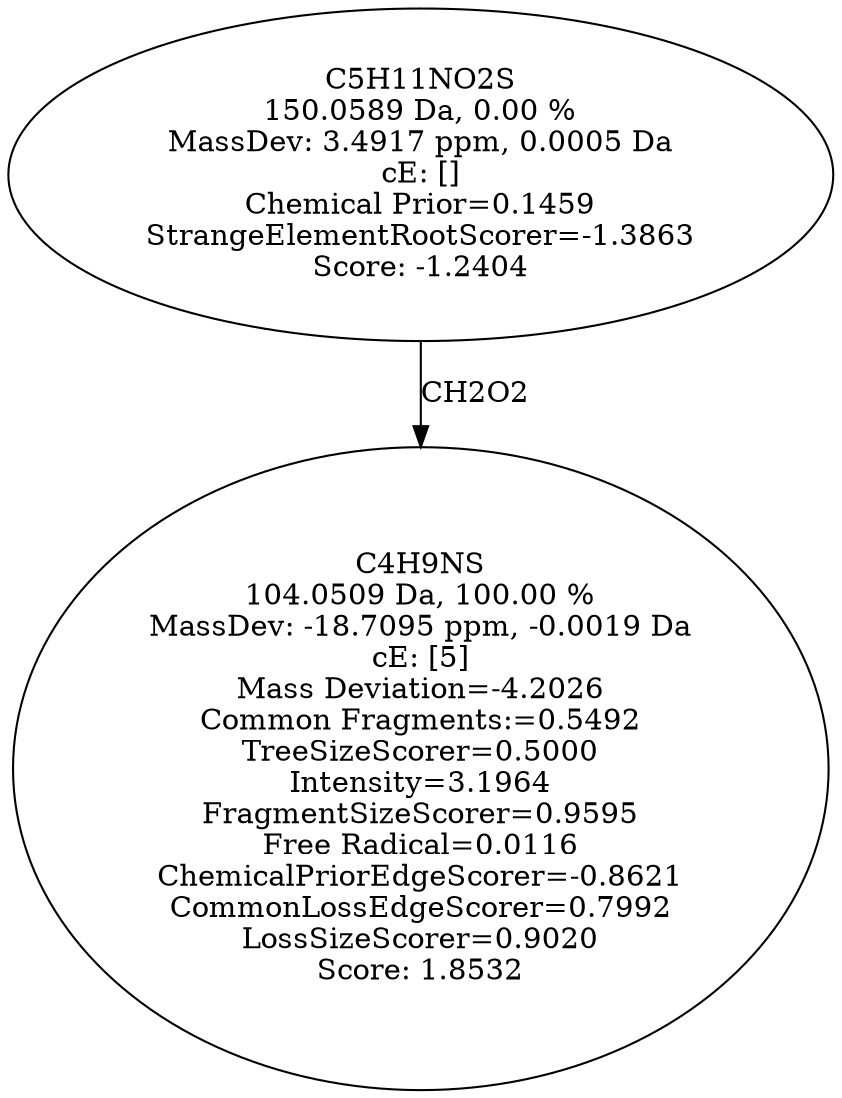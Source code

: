 strict digraph {
v1 [label="C4H9NS\n104.0509 Da, 100.00 %\nMassDev: -18.7095 ppm, -0.0019 Da\ncE: [5]\nMass Deviation=-4.2026\nCommon Fragments:=0.5492\nTreeSizeScorer=0.5000\nIntensity=3.1964\nFragmentSizeScorer=0.9595\nFree Radical=0.0116\nChemicalPriorEdgeScorer=-0.8621\nCommonLossEdgeScorer=0.7992\nLossSizeScorer=0.9020\nScore: 1.8532"];
v2 [label="C5H11NO2S\n150.0589 Da, 0.00 %\nMassDev: 3.4917 ppm, 0.0005 Da\ncE: []\nChemical Prior=0.1459\nStrangeElementRootScorer=-1.3863\nScore: -1.2404"];
v2 -> v1 [label="CH2O2"];
}